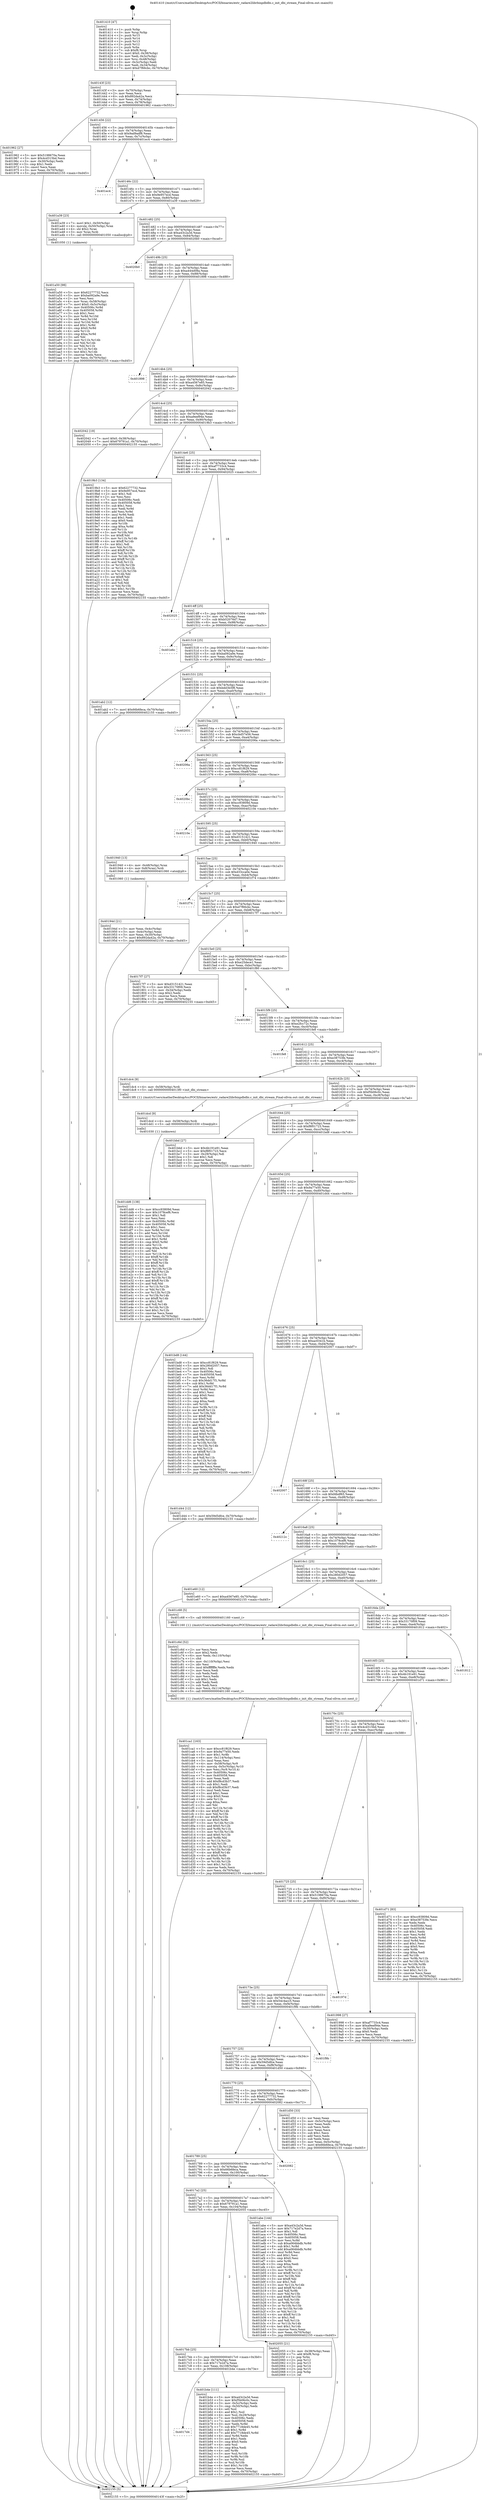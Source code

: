 digraph "0x401410" {
  label = "0x401410 (/mnt/c/Users/mathe/Desktop/tcc/POCII/binaries/extr_radare2librbinpdbdbi.c_init_dbi_stream_Final-ollvm.out::main(0))"
  labelloc = "t"
  node[shape=record]

  Entry [label="",width=0.3,height=0.3,shape=circle,fillcolor=black,style=filled]
  "0x40143f" [label="{
     0x40143f [23]\l
     | [instrs]\l
     &nbsp;&nbsp;0x40143f \<+3\>: mov -0x70(%rbp),%eax\l
     &nbsp;&nbsp;0x401442 \<+2\>: mov %eax,%ecx\l
     &nbsp;&nbsp;0x401444 \<+6\>: sub $0x892da42a,%ecx\l
     &nbsp;&nbsp;0x40144a \<+3\>: mov %eax,-0x74(%rbp)\l
     &nbsp;&nbsp;0x40144d \<+3\>: mov %ecx,-0x78(%rbp)\l
     &nbsp;&nbsp;0x401450 \<+6\>: je 0000000000401962 \<main+0x552\>\l
  }"]
  "0x401962" [label="{
     0x401962 [27]\l
     | [instrs]\l
     &nbsp;&nbsp;0x401962 \<+5\>: mov $0x5198670a,%eax\l
     &nbsp;&nbsp;0x401967 \<+5\>: mov $0x4cd315bd,%ecx\l
     &nbsp;&nbsp;0x40196c \<+3\>: mov -0x30(%rbp),%edx\l
     &nbsp;&nbsp;0x40196f \<+3\>: cmp $0x1,%edx\l
     &nbsp;&nbsp;0x401972 \<+3\>: cmovl %ecx,%eax\l
     &nbsp;&nbsp;0x401975 \<+3\>: mov %eax,-0x70(%rbp)\l
     &nbsp;&nbsp;0x401978 \<+5\>: jmp 0000000000402155 \<main+0xd45\>\l
  }"]
  "0x401456" [label="{
     0x401456 [22]\l
     | [instrs]\l
     &nbsp;&nbsp;0x401456 \<+5\>: jmp 000000000040145b \<main+0x4b\>\l
     &nbsp;&nbsp;0x40145b \<+3\>: mov -0x74(%rbp),%eax\l
     &nbsp;&nbsp;0x40145e \<+5\>: sub $0x9ad9adf8,%eax\l
     &nbsp;&nbsp;0x401463 \<+3\>: mov %eax,-0x7c(%rbp)\l
     &nbsp;&nbsp;0x401466 \<+6\>: je 0000000000401ec4 \<main+0xab4\>\l
  }"]
  Exit [label="",width=0.3,height=0.3,shape=circle,fillcolor=black,style=filled,peripheries=2]
  "0x401ec4" [label="{
     0x401ec4\l
  }", style=dashed]
  "0x40146c" [label="{
     0x40146c [22]\l
     | [instrs]\l
     &nbsp;&nbsp;0x40146c \<+5\>: jmp 0000000000401471 \<main+0x61\>\l
     &nbsp;&nbsp;0x401471 \<+3\>: mov -0x74(%rbp),%eax\l
     &nbsp;&nbsp;0x401474 \<+5\>: sub $0x9e957ecd,%eax\l
     &nbsp;&nbsp;0x401479 \<+3\>: mov %eax,-0x80(%rbp)\l
     &nbsp;&nbsp;0x40147c \<+6\>: je 0000000000401a39 \<main+0x629\>\l
  }"]
  "0x401dd6" [label="{
     0x401dd6 [138]\l
     | [instrs]\l
     &nbsp;&nbsp;0x401dd6 \<+5\>: mov $0xcc93809d,%eax\l
     &nbsp;&nbsp;0x401ddb \<+5\>: mov $0x1078cef6,%ecx\l
     &nbsp;&nbsp;0x401de0 \<+2\>: mov $0x1,%dl\l
     &nbsp;&nbsp;0x401de2 \<+2\>: xor %esi,%esi\l
     &nbsp;&nbsp;0x401de4 \<+8\>: mov 0x40506c,%r8d\l
     &nbsp;&nbsp;0x401dec \<+8\>: mov 0x405058,%r9d\l
     &nbsp;&nbsp;0x401df4 \<+3\>: sub $0x1,%esi\l
     &nbsp;&nbsp;0x401df7 \<+3\>: mov %r8d,%r10d\l
     &nbsp;&nbsp;0x401dfa \<+3\>: add %esi,%r10d\l
     &nbsp;&nbsp;0x401dfd \<+4\>: imul %r10d,%r8d\l
     &nbsp;&nbsp;0x401e01 \<+4\>: and $0x1,%r8d\l
     &nbsp;&nbsp;0x401e05 \<+4\>: cmp $0x0,%r8d\l
     &nbsp;&nbsp;0x401e09 \<+4\>: sete %r11b\l
     &nbsp;&nbsp;0x401e0d \<+4\>: cmp $0xa,%r9d\l
     &nbsp;&nbsp;0x401e11 \<+3\>: setl %bl\l
     &nbsp;&nbsp;0x401e14 \<+3\>: mov %r11b,%r14b\l
     &nbsp;&nbsp;0x401e17 \<+4\>: xor $0xff,%r14b\l
     &nbsp;&nbsp;0x401e1b \<+3\>: mov %bl,%r15b\l
     &nbsp;&nbsp;0x401e1e \<+4\>: xor $0xff,%r15b\l
     &nbsp;&nbsp;0x401e22 \<+3\>: xor $0x1,%dl\l
     &nbsp;&nbsp;0x401e25 \<+3\>: mov %r14b,%r12b\l
     &nbsp;&nbsp;0x401e28 \<+4\>: and $0xff,%r12b\l
     &nbsp;&nbsp;0x401e2c \<+3\>: and %dl,%r11b\l
     &nbsp;&nbsp;0x401e2f \<+3\>: mov %r15b,%r13b\l
     &nbsp;&nbsp;0x401e32 \<+4\>: and $0xff,%r13b\l
     &nbsp;&nbsp;0x401e36 \<+2\>: and %dl,%bl\l
     &nbsp;&nbsp;0x401e38 \<+3\>: or %r11b,%r12b\l
     &nbsp;&nbsp;0x401e3b \<+3\>: or %bl,%r13b\l
     &nbsp;&nbsp;0x401e3e \<+3\>: xor %r13b,%r12b\l
     &nbsp;&nbsp;0x401e41 \<+3\>: or %r15b,%r14b\l
     &nbsp;&nbsp;0x401e44 \<+4\>: xor $0xff,%r14b\l
     &nbsp;&nbsp;0x401e48 \<+3\>: or $0x1,%dl\l
     &nbsp;&nbsp;0x401e4b \<+3\>: and %dl,%r14b\l
     &nbsp;&nbsp;0x401e4e \<+3\>: or %r14b,%r12b\l
     &nbsp;&nbsp;0x401e51 \<+4\>: test $0x1,%r12b\l
     &nbsp;&nbsp;0x401e55 \<+3\>: cmovne %ecx,%eax\l
     &nbsp;&nbsp;0x401e58 \<+3\>: mov %eax,-0x70(%rbp)\l
     &nbsp;&nbsp;0x401e5b \<+5\>: jmp 0000000000402155 \<main+0xd45\>\l
  }"]
  "0x401a39" [label="{
     0x401a39 [23]\l
     | [instrs]\l
     &nbsp;&nbsp;0x401a39 \<+7\>: movl $0x1,-0x50(%rbp)\l
     &nbsp;&nbsp;0x401a40 \<+4\>: movslq -0x50(%rbp),%rax\l
     &nbsp;&nbsp;0x401a44 \<+4\>: shl $0x2,%rax\l
     &nbsp;&nbsp;0x401a48 \<+3\>: mov %rax,%rdi\l
     &nbsp;&nbsp;0x401a4b \<+5\>: call 0000000000401050 \<malloc@plt\>\l
     | [calls]\l
     &nbsp;&nbsp;0x401050 \{1\} (unknown)\l
  }"]
  "0x401482" [label="{
     0x401482 [25]\l
     | [instrs]\l
     &nbsp;&nbsp;0x401482 \<+5\>: jmp 0000000000401487 \<main+0x77\>\l
     &nbsp;&nbsp;0x401487 \<+3\>: mov -0x74(%rbp),%eax\l
     &nbsp;&nbsp;0x40148a \<+5\>: sub $0xa43c2a3d,%eax\l
     &nbsp;&nbsp;0x40148f \<+6\>: mov %eax,-0x84(%rbp)\l
     &nbsp;&nbsp;0x401495 \<+6\>: je 00000000004020b0 \<main+0xca0\>\l
  }"]
  "0x401dcd" [label="{
     0x401dcd [9]\l
     | [instrs]\l
     &nbsp;&nbsp;0x401dcd \<+4\>: mov -0x58(%rbp),%rdi\l
     &nbsp;&nbsp;0x401dd1 \<+5\>: call 0000000000401030 \<free@plt\>\l
     | [calls]\l
     &nbsp;&nbsp;0x401030 \{1\} (unknown)\l
  }"]
  "0x4020b0" [label="{
     0x4020b0\l
  }", style=dashed]
  "0x40149b" [label="{
     0x40149b [25]\l
     | [instrs]\l
     &nbsp;&nbsp;0x40149b \<+5\>: jmp 00000000004014a0 \<main+0x90\>\l
     &nbsp;&nbsp;0x4014a0 \<+3\>: mov -0x74(%rbp),%eax\l
     &nbsp;&nbsp;0x4014a3 \<+5\>: sub $0xa444d08a,%eax\l
     &nbsp;&nbsp;0x4014a8 \<+6\>: mov %eax,-0x88(%rbp)\l
     &nbsp;&nbsp;0x4014ae \<+6\>: je 0000000000401898 \<main+0x488\>\l
  }"]
  "0x401ca1" [label="{
     0x401ca1 [163]\l
     | [instrs]\l
     &nbsp;&nbsp;0x401ca1 \<+5\>: mov $0xcc81f629,%ecx\l
     &nbsp;&nbsp;0x401ca6 \<+5\>: mov $0x9a77e50,%edx\l
     &nbsp;&nbsp;0x401cab \<+3\>: mov $0x1,%r8b\l
     &nbsp;&nbsp;0x401cae \<+6\>: mov -0x114(%rbp),%esi\l
     &nbsp;&nbsp;0x401cb4 \<+3\>: imul %eax,%esi\l
     &nbsp;&nbsp;0x401cb7 \<+4\>: mov -0x58(%rbp),%r9\l
     &nbsp;&nbsp;0x401cbb \<+4\>: movslq -0x5c(%rbp),%r10\l
     &nbsp;&nbsp;0x401cbf \<+4\>: mov %esi,(%r9,%r10,4)\l
     &nbsp;&nbsp;0x401cc3 \<+7\>: mov 0x40506c,%eax\l
     &nbsp;&nbsp;0x401cca \<+7\>: mov 0x405058,%esi\l
     &nbsp;&nbsp;0x401cd1 \<+2\>: mov %eax,%edi\l
     &nbsp;&nbsp;0x401cd3 \<+6\>: add $0xf8cd3b37,%edi\l
     &nbsp;&nbsp;0x401cd9 \<+3\>: sub $0x1,%edi\l
     &nbsp;&nbsp;0x401cdc \<+6\>: sub $0xf8cd3b37,%edi\l
     &nbsp;&nbsp;0x401ce2 \<+3\>: imul %edi,%eax\l
     &nbsp;&nbsp;0x401ce5 \<+3\>: and $0x1,%eax\l
     &nbsp;&nbsp;0x401ce8 \<+3\>: cmp $0x0,%eax\l
     &nbsp;&nbsp;0x401ceb \<+4\>: sete %r11b\l
     &nbsp;&nbsp;0x401cef \<+3\>: cmp $0xa,%esi\l
     &nbsp;&nbsp;0x401cf2 \<+3\>: setl %bl\l
     &nbsp;&nbsp;0x401cf5 \<+3\>: mov %r11b,%r14b\l
     &nbsp;&nbsp;0x401cf8 \<+4\>: xor $0xff,%r14b\l
     &nbsp;&nbsp;0x401cfc \<+3\>: mov %bl,%r15b\l
     &nbsp;&nbsp;0x401cff \<+4\>: xor $0xff,%r15b\l
     &nbsp;&nbsp;0x401d03 \<+4\>: xor $0x0,%r8b\l
     &nbsp;&nbsp;0x401d07 \<+3\>: mov %r14b,%r12b\l
     &nbsp;&nbsp;0x401d0a \<+4\>: and $0x0,%r12b\l
     &nbsp;&nbsp;0x401d0e \<+3\>: and %r8b,%r11b\l
     &nbsp;&nbsp;0x401d11 \<+3\>: mov %r15b,%r13b\l
     &nbsp;&nbsp;0x401d14 \<+4\>: and $0x0,%r13b\l
     &nbsp;&nbsp;0x401d18 \<+3\>: and %r8b,%bl\l
     &nbsp;&nbsp;0x401d1b \<+3\>: or %r11b,%r12b\l
     &nbsp;&nbsp;0x401d1e \<+3\>: or %bl,%r13b\l
     &nbsp;&nbsp;0x401d21 \<+3\>: xor %r13b,%r12b\l
     &nbsp;&nbsp;0x401d24 \<+3\>: or %r15b,%r14b\l
     &nbsp;&nbsp;0x401d27 \<+4\>: xor $0xff,%r14b\l
     &nbsp;&nbsp;0x401d2b \<+4\>: or $0x0,%r8b\l
     &nbsp;&nbsp;0x401d2f \<+3\>: and %r8b,%r14b\l
     &nbsp;&nbsp;0x401d32 \<+3\>: or %r14b,%r12b\l
     &nbsp;&nbsp;0x401d35 \<+4\>: test $0x1,%r12b\l
     &nbsp;&nbsp;0x401d39 \<+3\>: cmovne %edx,%ecx\l
     &nbsp;&nbsp;0x401d3c \<+3\>: mov %ecx,-0x70(%rbp)\l
     &nbsp;&nbsp;0x401d3f \<+5\>: jmp 0000000000402155 \<main+0xd45\>\l
  }"]
  "0x401898" [label="{
     0x401898\l
  }", style=dashed]
  "0x4014b4" [label="{
     0x4014b4 [25]\l
     | [instrs]\l
     &nbsp;&nbsp;0x4014b4 \<+5\>: jmp 00000000004014b9 \<main+0xa9\>\l
     &nbsp;&nbsp;0x4014b9 \<+3\>: mov -0x74(%rbp),%eax\l
     &nbsp;&nbsp;0x4014bc \<+5\>: sub $0xa4567e85,%eax\l
     &nbsp;&nbsp;0x4014c1 \<+6\>: mov %eax,-0x8c(%rbp)\l
     &nbsp;&nbsp;0x4014c7 \<+6\>: je 0000000000402042 \<main+0xc32\>\l
  }"]
  "0x401c6d" [label="{
     0x401c6d [52]\l
     | [instrs]\l
     &nbsp;&nbsp;0x401c6d \<+2\>: xor %ecx,%ecx\l
     &nbsp;&nbsp;0x401c6f \<+5\>: mov $0x2,%edx\l
     &nbsp;&nbsp;0x401c74 \<+6\>: mov %edx,-0x110(%rbp)\l
     &nbsp;&nbsp;0x401c7a \<+1\>: cltd\l
     &nbsp;&nbsp;0x401c7b \<+6\>: mov -0x110(%rbp),%esi\l
     &nbsp;&nbsp;0x401c81 \<+2\>: idiv %esi\l
     &nbsp;&nbsp;0x401c83 \<+6\>: imul $0xfffffffe,%edx,%edx\l
     &nbsp;&nbsp;0x401c89 \<+2\>: mov %ecx,%edi\l
     &nbsp;&nbsp;0x401c8b \<+2\>: sub %edx,%edi\l
     &nbsp;&nbsp;0x401c8d \<+2\>: mov %ecx,%edx\l
     &nbsp;&nbsp;0x401c8f \<+3\>: sub $0x1,%edx\l
     &nbsp;&nbsp;0x401c92 \<+2\>: add %edx,%edi\l
     &nbsp;&nbsp;0x401c94 \<+2\>: sub %edi,%ecx\l
     &nbsp;&nbsp;0x401c96 \<+6\>: mov %ecx,-0x114(%rbp)\l
     &nbsp;&nbsp;0x401c9c \<+5\>: call 0000000000401160 \<next_i\>\l
     | [calls]\l
     &nbsp;&nbsp;0x401160 \{1\} (/mnt/c/Users/mathe/Desktop/tcc/POCII/binaries/extr_radare2librbinpdbdbi.c_init_dbi_stream_Final-ollvm.out::next_i)\l
  }"]
  "0x402042" [label="{
     0x402042 [19]\l
     | [instrs]\l
     &nbsp;&nbsp;0x402042 \<+7\>: movl $0x0,-0x38(%rbp)\l
     &nbsp;&nbsp;0x402049 \<+7\>: movl $0x679791a1,-0x70(%rbp)\l
     &nbsp;&nbsp;0x402050 \<+5\>: jmp 0000000000402155 \<main+0xd45\>\l
  }"]
  "0x4014cd" [label="{
     0x4014cd [25]\l
     | [instrs]\l
     &nbsp;&nbsp;0x4014cd \<+5\>: jmp 00000000004014d2 \<main+0xc2\>\l
     &nbsp;&nbsp;0x4014d2 \<+3\>: mov -0x74(%rbp),%eax\l
     &nbsp;&nbsp;0x4014d5 \<+5\>: sub $0xa9eef94e,%eax\l
     &nbsp;&nbsp;0x4014da \<+6\>: mov %eax,-0x90(%rbp)\l
     &nbsp;&nbsp;0x4014e0 \<+6\>: je 00000000004019b3 \<main+0x5a3\>\l
  }"]
  "0x4017d4" [label="{
     0x4017d4\l
  }", style=dashed]
  "0x4019b3" [label="{
     0x4019b3 [134]\l
     | [instrs]\l
     &nbsp;&nbsp;0x4019b3 \<+5\>: mov $0x62277732,%eax\l
     &nbsp;&nbsp;0x4019b8 \<+5\>: mov $0x9e957ecd,%ecx\l
     &nbsp;&nbsp;0x4019bd \<+2\>: mov $0x1,%dl\l
     &nbsp;&nbsp;0x4019bf \<+2\>: xor %esi,%esi\l
     &nbsp;&nbsp;0x4019c1 \<+7\>: mov 0x40506c,%edi\l
     &nbsp;&nbsp;0x4019c8 \<+8\>: mov 0x405058,%r8d\l
     &nbsp;&nbsp;0x4019d0 \<+3\>: sub $0x1,%esi\l
     &nbsp;&nbsp;0x4019d3 \<+3\>: mov %edi,%r9d\l
     &nbsp;&nbsp;0x4019d6 \<+3\>: add %esi,%r9d\l
     &nbsp;&nbsp;0x4019d9 \<+4\>: imul %r9d,%edi\l
     &nbsp;&nbsp;0x4019dd \<+3\>: and $0x1,%edi\l
     &nbsp;&nbsp;0x4019e0 \<+3\>: cmp $0x0,%edi\l
     &nbsp;&nbsp;0x4019e3 \<+4\>: sete %r10b\l
     &nbsp;&nbsp;0x4019e7 \<+4\>: cmp $0xa,%r8d\l
     &nbsp;&nbsp;0x4019eb \<+4\>: setl %r11b\l
     &nbsp;&nbsp;0x4019ef \<+3\>: mov %r10b,%bl\l
     &nbsp;&nbsp;0x4019f2 \<+3\>: xor $0xff,%bl\l
     &nbsp;&nbsp;0x4019f5 \<+3\>: mov %r11b,%r14b\l
     &nbsp;&nbsp;0x4019f8 \<+4\>: xor $0xff,%r14b\l
     &nbsp;&nbsp;0x4019fc \<+3\>: xor $0x1,%dl\l
     &nbsp;&nbsp;0x4019ff \<+3\>: mov %bl,%r15b\l
     &nbsp;&nbsp;0x401a02 \<+4\>: and $0xff,%r15b\l
     &nbsp;&nbsp;0x401a06 \<+3\>: and %dl,%r10b\l
     &nbsp;&nbsp;0x401a09 \<+3\>: mov %r14b,%r12b\l
     &nbsp;&nbsp;0x401a0c \<+4\>: and $0xff,%r12b\l
     &nbsp;&nbsp;0x401a10 \<+3\>: and %dl,%r11b\l
     &nbsp;&nbsp;0x401a13 \<+3\>: or %r10b,%r15b\l
     &nbsp;&nbsp;0x401a16 \<+3\>: or %r11b,%r12b\l
     &nbsp;&nbsp;0x401a19 \<+3\>: xor %r12b,%r15b\l
     &nbsp;&nbsp;0x401a1c \<+3\>: or %r14b,%bl\l
     &nbsp;&nbsp;0x401a1f \<+3\>: xor $0xff,%bl\l
     &nbsp;&nbsp;0x401a22 \<+3\>: or $0x1,%dl\l
     &nbsp;&nbsp;0x401a25 \<+2\>: and %dl,%bl\l
     &nbsp;&nbsp;0x401a27 \<+3\>: or %bl,%r15b\l
     &nbsp;&nbsp;0x401a2a \<+4\>: test $0x1,%r15b\l
     &nbsp;&nbsp;0x401a2e \<+3\>: cmovne %ecx,%eax\l
     &nbsp;&nbsp;0x401a31 \<+3\>: mov %eax,-0x70(%rbp)\l
     &nbsp;&nbsp;0x401a34 \<+5\>: jmp 0000000000402155 \<main+0xd45\>\l
  }"]
  "0x4014e6" [label="{
     0x4014e6 [25]\l
     | [instrs]\l
     &nbsp;&nbsp;0x4014e6 \<+5\>: jmp 00000000004014eb \<main+0xdb\>\l
     &nbsp;&nbsp;0x4014eb \<+3\>: mov -0x74(%rbp),%eax\l
     &nbsp;&nbsp;0x4014ee \<+5\>: sub $0xaf7733c4,%eax\l
     &nbsp;&nbsp;0x4014f3 \<+6\>: mov %eax,-0x94(%rbp)\l
     &nbsp;&nbsp;0x4014f9 \<+6\>: je 0000000000402025 \<main+0xc15\>\l
  }"]
  "0x401b4e" [label="{
     0x401b4e [111]\l
     | [instrs]\l
     &nbsp;&nbsp;0x401b4e \<+5\>: mov $0xa43c2a3d,%eax\l
     &nbsp;&nbsp;0x401b53 \<+5\>: mov $0xf5b06c0c,%ecx\l
     &nbsp;&nbsp;0x401b58 \<+3\>: mov -0x5c(%rbp),%edx\l
     &nbsp;&nbsp;0x401b5b \<+3\>: cmp -0x50(%rbp),%edx\l
     &nbsp;&nbsp;0x401b5e \<+4\>: setl %sil\l
     &nbsp;&nbsp;0x401b62 \<+4\>: and $0x1,%sil\l
     &nbsp;&nbsp;0x401b66 \<+4\>: mov %sil,-0x29(%rbp)\l
     &nbsp;&nbsp;0x401b6a \<+7\>: mov 0x40506c,%edx\l
     &nbsp;&nbsp;0x401b71 \<+7\>: mov 0x405058,%edi\l
     &nbsp;&nbsp;0x401b78 \<+3\>: mov %edx,%r8d\l
     &nbsp;&nbsp;0x401b7b \<+7\>: sub $0x7718de45,%r8d\l
     &nbsp;&nbsp;0x401b82 \<+4\>: sub $0x1,%r8d\l
     &nbsp;&nbsp;0x401b86 \<+7\>: add $0x7718de45,%r8d\l
     &nbsp;&nbsp;0x401b8d \<+4\>: imul %r8d,%edx\l
     &nbsp;&nbsp;0x401b91 \<+3\>: and $0x1,%edx\l
     &nbsp;&nbsp;0x401b94 \<+3\>: cmp $0x0,%edx\l
     &nbsp;&nbsp;0x401b97 \<+4\>: sete %sil\l
     &nbsp;&nbsp;0x401b9b \<+3\>: cmp $0xa,%edi\l
     &nbsp;&nbsp;0x401b9e \<+4\>: setl %r9b\l
     &nbsp;&nbsp;0x401ba2 \<+3\>: mov %sil,%r10b\l
     &nbsp;&nbsp;0x401ba5 \<+3\>: and %r9b,%r10b\l
     &nbsp;&nbsp;0x401ba8 \<+3\>: xor %r9b,%sil\l
     &nbsp;&nbsp;0x401bab \<+3\>: or %sil,%r10b\l
     &nbsp;&nbsp;0x401bae \<+4\>: test $0x1,%r10b\l
     &nbsp;&nbsp;0x401bb2 \<+3\>: cmovne %ecx,%eax\l
     &nbsp;&nbsp;0x401bb5 \<+3\>: mov %eax,-0x70(%rbp)\l
     &nbsp;&nbsp;0x401bb8 \<+5\>: jmp 0000000000402155 \<main+0xd45\>\l
  }"]
  "0x402025" [label="{
     0x402025\l
  }", style=dashed]
  "0x4014ff" [label="{
     0x4014ff [25]\l
     | [instrs]\l
     &nbsp;&nbsp;0x4014ff \<+5\>: jmp 0000000000401504 \<main+0xf4\>\l
     &nbsp;&nbsp;0x401504 \<+3\>: mov -0x74(%rbp),%eax\l
     &nbsp;&nbsp;0x401507 \<+5\>: sub $0xb52076d7,%eax\l
     &nbsp;&nbsp;0x40150c \<+6\>: mov %eax,-0x98(%rbp)\l
     &nbsp;&nbsp;0x401512 \<+6\>: je 0000000000401e6c \<main+0xa5c\>\l
  }"]
  "0x4017bb" [label="{
     0x4017bb [25]\l
     | [instrs]\l
     &nbsp;&nbsp;0x4017bb \<+5\>: jmp 00000000004017c0 \<main+0x3b0\>\l
     &nbsp;&nbsp;0x4017c0 \<+3\>: mov -0x74(%rbp),%eax\l
     &nbsp;&nbsp;0x4017c3 \<+5\>: sub $0x717e2d7a,%eax\l
     &nbsp;&nbsp;0x4017c8 \<+6\>: mov %eax,-0x108(%rbp)\l
     &nbsp;&nbsp;0x4017ce \<+6\>: je 0000000000401b4e \<main+0x73e\>\l
  }"]
  "0x401e6c" [label="{
     0x401e6c\l
  }", style=dashed]
  "0x401518" [label="{
     0x401518 [25]\l
     | [instrs]\l
     &nbsp;&nbsp;0x401518 \<+5\>: jmp 000000000040151d \<main+0x10d\>\l
     &nbsp;&nbsp;0x40151d \<+3\>: mov -0x74(%rbp),%eax\l
     &nbsp;&nbsp;0x401520 \<+5\>: sub $0xba092a9e,%eax\l
     &nbsp;&nbsp;0x401525 \<+6\>: mov %eax,-0x9c(%rbp)\l
     &nbsp;&nbsp;0x40152b \<+6\>: je 0000000000401ab2 \<main+0x6a2\>\l
  }"]
  "0x402055" [label="{
     0x402055 [21]\l
     | [instrs]\l
     &nbsp;&nbsp;0x402055 \<+3\>: mov -0x38(%rbp),%eax\l
     &nbsp;&nbsp;0x402058 \<+7\>: add $0xf8,%rsp\l
     &nbsp;&nbsp;0x40205f \<+1\>: pop %rbx\l
     &nbsp;&nbsp;0x402060 \<+2\>: pop %r12\l
     &nbsp;&nbsp;0x402062 \<+2\>: pop %r13\l
     &nbsp;&nbsp;0x402064 \<+2\>: pop %r14\l
     &nbsp;&nbsp;0x402066 \<+2\>: pop %r15\l
     &nbsp;&nbsp;0x402068 \<+1\>: pop %rbp\l
     &nbsp;&nbsp;0x402069 \<+1\>: ret\l
  }"]
  "0x401ab2" [label="{
     0x401ab2 [12]\l
     | [instrs]\l
     &nbsp;&nbsp;0x401ab2 \<+7\>: movl $0x66b6feca,-0x70(%rbp)\l
     &nbsp;&nbsp;0x401ab9 \<+5\>: jmp 0000000000402155 \<main+0xd45\>\l
  }"]
  "0x401531" [label="{
     0x401531 [25]\l
     | [instrs]\l
     &nbsp;&nbsp;0x401531 \<+5\>: jmp 0000000000401536 \<main+0x126\>\l
     &nbsp;&nbsp;0x401536 \<+3\>: mov -0x74(%rbp),%eax\l
     &nbsp;&nbsp;0x401539 \<+5\>: sub $0xbdd3b5f8,%eax\l
     &nbsp;&nbsp;0x40153e \<+6\>: mov %eax,-0xa0(%rbp)\l
     &nbsp;&nbsp;0x401544 \<+6\>: je 0000000000402031 \<main+0xc21\>\l
  }"]
  "0x4017a2" [label="{
     0x4017a2 [25]\l
     | [instrs]\l
     &nbsp;&nbsp;0x4017a2 \<+5\>: jmp 00000000004017a7 \<main+0x397\>\l
     &nbsp;&nbsp;0x4017a7 \<+3\>: mov -0x74(%rbp),%eax\l
     &nbsp;&nbsp;0x4017aa \<+5\>: sub $0x679791a1,%eax\l
     &nbsp;&nbsp;0x4017af \<+6\>: mov %eax,-0x104(%rbp)\l
     &nbsp;&nbsp;0x4017b5 \<+6\>: je 0000000000402055 \<main+0xc45\>\l
  }"]
  "0x402031" [label="{
     0x402031\l
  }", style=dashed]
  "0x40154a" [label="{
     0x40154a [25]\l
     | [instrs]\l
     &nbsp;&nbsp;0x40154a \<+5\>: jmp 000000000040154f \<main+0x13f\>\l
     &nbsp;&nbsp;0x40154f \<+3\>: mov -0x74(%rbp),%eax\l
     &nbsp;&nbsp;0x401552 \<+5\>: sub $0xcbd57e56,%eax\l
     &nbsp;&nbsp;0x401557 \<+6\>: mov %eax,-0xa4(%rbp)\l
     &nbsp;&nbsp;0x40155d \<+6\>: je 000000000040206a \<main+0xc5a\>\l
  }"]
  "0x401abe" [label="{
     0x401abe [144]\l
     | [instrs]\l
     &nbsp;&nbsp;0x401abe \<+5\>: mov $0xa43c2a3d,%eax\l
     &nbsp;&nbsp;0x401ac3 \<+5\>: mov $0x717e2d7a,%ecx\l
     &nbsp;&nbsp;0x401ac8 \<+2\>: mov $0x1,%dl\l
     &nbsp;&nbsp;0x401aca \<+7\>: mov 0x40506c,%esi\l
     &nbsp;&nbsp;0x401ad1 \<+7\>: mov 0x405058,%edi\l
     &nbsp;&nbsp;0x401ad8 \<+3\>: mov %esi,%r8d\l
     &nbsp;&nbsp;0x401adb \<+7\>: sub $0xa064bbdb,%r8d\l
     &nbsp;&nbsp;0x401ae2 \<+4\>: sub $0x1,%r8d\l
     &nbsp;&nbsp;0x401ae6 \<+7\>: add $0xa064bbdb,%r8d\l
     &nbsp;&nbsp;0x401aed \<+4\>: imul %r8d,%esi\l
     &nbsp;&nbsp;0x401af1 \<+3\>: and $0x1,%esi\l
     &nbsp;&nbsp;0x401af4 \<+3\>: cmp $0x0,%esi\l
     &nbsp;&nbsp;0x401af7 \<+4\>: sete %r9b\l
     &nbsp;&nbsp;0x401afb \<+3\>: cmp $0xa,%edi\l
     &nbsp;&nbsp;0x401afe \<+4\>: setl %r10b\l
     &nbsp;&nbsp;0x401b02 \<+3\>: mov %r9b,%r11b\l
     &nbsp;&nbsp;0x401b05 \<+4\>: xor $0xff,%r11b\l
     &nbsp;&nbsp;0x401b09 \<+3\>: mov %r10b,%bl\l
     &nbsp;&nbsp;0x401b0c \<+3\>: xor $0xff,%bl\l
     &nbsp;&nbsp;0x401b0f \<+3\>: xor $0x1,%dl\l
     &nbsp;&nbsp;0x401b12 \<+3\>: mov %r11b,%r14b\l
     &nbsp;&nbsp;0x401b15 \<+4\>: and $0xff,%r14b\l
     &nbsp;&nbsp;0x401b19 \<+3\>: and %dl,%r9b\l
     &nbsp;&nbsp;0x401b1c \<+3\>: mov %bl,%r15b\l
     &nbsp;&nbsp;0x401b1f \<+4\>: and $0xff,%r15b\l
     &nbsp;&nbsp;0x401b23 \<+3\>: and %dl,%r10b\l
     &nbsp;&nbsp;0x401b26 \<+3\>: or %r9b,%r14b\l
     &nbsp;&nbsp;0x401b29 \<+3\>: or %r10b,%r15b\l
     &nbsp;&nbsp;0x401b2c \<+3\>: xor %r15b,%r14b\l
     &nbsp;&nbsp;0x401b2f \<+3\>: or %bl,%r11b\l
     &nbsp;&nbsp;0x401b32 \<+4\>: xor $0xff,%r11b\l
     &nbsp;&nbsp;0x401b36 \<+3\>: or $0x1,%dl\l
     &nbsp;&nbsp;0x401b39 \<+3\>: and %dl,%r11b\l
     &nbsp;&nbsp;0x401b3c \<+3\>: or %r11b,%r14b\l
     &nbsp;&nbsp;0x401b3f \<+4\>: test $0x1,%r14b\l
     &nbsp;&nbsp;0x401b43 \<+3\>: cmovne %ecx,%eax\l
     &nbsp;&nbsp;0x401b46 \<+3\>: mov %eax,-0x70(%rbp)\l
     &nbsp;&nbsp;0x401b49 \<+5\>: jmp 0000000000402155 \<main+0xd45\>\l
  }"]
  "0x40206a" [label="{
     0x40206a\l
  }", style=dashed]
  "0x401563" [label="{
     0x401563 [25]\l
     | [instrs]\l
     &nbsp;&nbsp;0x401563 \<+5\>: jmp 0000000000401568 \<main+0x158\>\l
     &nbsp;&nbsp;0x401568 \<+3\>: mov -0x74(%rbp),%eax\l
     &nbsp;&nbsp;0x40156b \<+5\>: sub $0xcc81f629,%eax\l
     &nbsp;&nbsp;0x401570 \<+6\>: mov %eax,-0xa8(%rbp)\l
     &nbsp;&nbsp;0x401576 \<+6\>: je 00000000004020bc \<main+0xcac\>\l
  }"]
  "0x401789" [label="{
     0x401789 [25]\l
     | [instrs]\l
     &nbsp;&nbsp;0x401789 \<+5\>: jmp 000000000040178e \<main+0x37e\>\l
     &nbsp;&nbsp;0x40178e \<+3\>: mov -0x74(%rbp),%eax\l
     &nbsp;&nbsp;0x401791 \<+5\>: sub $0x66b6feca,%eax\l
     &nbsp;&nbsp;0x401796 \<+6\>: mov %eax,-0x100(%rbp)\l
     &nbsp;&nbsp;0x40179c \<+6\>: je 0000000000401abe \<main+0x6ae\>\l
  }"]
  "0x4020bc" [label="{
     0x4020bc\l
  }", style=dashed]
  "0x40157c" [label="{
     0x40157c [25]\l
     | [instrs]\l
     &nbsp;&nbsp;0x40157c \<+5\>: jmp 0000000000401581 \<main+0x171\>\l
     &nbsp;&nbsp;0x401581 \<+3\>: mov -0x74(%rbp),%eax\l
     &nbsp;&nbsp;0x401584 \<+5\>: sub $0xcc93809d,%eax\l
     &nbsp;&nbsp;0x401589 \<+6\>: mov %eax,-0xac(%rbp)\l
     &nbsp;&nbsp;0x40158f \<+6\>: je 000000000040210e \<main+0xcfe\>\l
  }"]
  "0x402082" [label="{
     0x402082\l
  }", style=dashed]
  "0x40210e" [label="{
     0x40210e\l
  }", style=dashed]
  "0x401595" [label="{
     0x401595 [25]\l
     | [instrs]\l
     &nbsp;&nbsp;0x401595 \<+5\>: jmp 000000000040159a \<main+0x18a\>\l
     &nbsp;&nbsp;0x40159a \<+3\>: mov -0x74(%rbp),%eax\l
     &nbsp;&nbsp;0x40159d \<+5\>: sub $0xd3151421,%eax\l
     &nbsp;&nbsp;0x4015a2 \<+6\>: mov %eax,-0xb0(%rbp)\l
     &nbsp;&nbsp;0x4015a8 \<+6\>: je 0000000000401940 \<main+0x530\>\l
  }"]
  "0x401770" [label="{
     0x401770 [25]\l
     | [instrs]\l
     &nbsp;&nbsp;0x401770 \<+5\>: jmp 0000000000401775 \<main+0x365\>\l
     &nbsp;&nbsp;0x401775 \<+3\>: mov -0x74(%rbp),%eax\l
     &nbsp;&nbsp;0x401778 \<+5\>: sub $0x62277732,%eax\l
     &nbsp;&nbsp;0x40177d \<+6\>: mov %eax,-0xfc(%rbp)\l
     &nbsp;&nbsp;0x401783 \<+6\>: je 0000000000402082 \<main+0xc72\>\l
  }"]
  "0x401940" [label="{
     0x401940 [13]\l
     | [instrs]\l
     &nbsp;&nbsp;0x401940 \<+4\>: mov -0x48(%rbp),%rax\l
     &nbsp;&nbsp;0x401944 \<+4\>: mov 0x8(%rax),%rdi\l
     &nbsp;&nbsp;0x401948 \<+5\>: call 0000000000401060 \<atoi@plt\>\l
     | [calls]\l
     &nbsp;&nbsp;0x401060 \{1\} (unknown)\l
  }"]
  "0x4015ae" [label="{
     0x4015ae [25]\l
     | [instrs]\l
     &nbsp;&nbsp;0x4015ae \<+5\>: jmp 00000000004015b3 \<main+0x1a3\>\l
     &nbsp;&nbsp;0x4015b3 \<+3\>: mov -0x74(%rbp),%eax\l
     &nbsp;&nbsp;0x4015b6 \<+5\>: sub $0xd33cca0e,%eax\l
     &nbsp;&nbsp;0x4015bb \<+6\>: mov %eax,-0xb4(%rbp)\l
     &nbsp;&nbsp;0x4015c1 \<+6\>: je 0000000000401f74 \<main+0xb64\>\l
  }"]
  "0x401d50" [label="{
     0x401d50 [33]\l
     | [instrs]\l
     &nbsp;&nbsp;0x401d50 \<+2\>: xor %eax,%eax\l
     &nbsp;&nbsp;0x401d52 \<+3\>: mov -0x5c(%rbp),%ecx\l
     &nbsp;&nbsp;0x401d55 \<+2\>: mov %eax,%edx\l
     &nbsp;&nbsp;0x401d57 \<+2\>: sub %ecx,%edx\l
     &nbsp;&nbsp;0x401d59 \<+2\>: mov %eax,%ecx\l
     &nbsp;&nbsp;0x401d5b \<+3\>: sub $0x1,%ecx\l
     &nbsp;&nbsp;0x401d5e \<+2\>: add %ecx,%edx\l
     &nbsp;&nbsp;0x401d60 \<+2\>: sub %edx,%eax\l
     &nbsp;&nbsp;0x401d62 \<+3\>: mov %eax,-0x5c(%rbp)\l
     &nbsp;&nbsp;0x401d65 \<+7\>: movl $0x66b6feca,-0x70(%rbp)\l
     &nbsp;&nbsp;0x401d6c \<+5\>: jmp 0000000000402155 \<main+0xd45\>\l
  }"]
  "0x401f74" [label="{
     0x401f74\l
  }", style=dashed]
  "0x4015c7" [label="{
     0x4015c7 [25]\l
     | [instrs]\l
     &nbsp;&nbsp;0x4015c7 \<+5\>: jmp 00000000004015cc \<main+0x1bc\>\l
     &nbsp;&nbsp;0x4015cc \<+3\>: mov -0x74(%rbp),%eax\l
     &nbsp;&nbsp;0x4015cf \<+5\>: sub $0xd7f66cbc,%eax\l
     &nbsp;&nbsp;0x4015d4 \<+6\>: mov %eax,-0xb8(%rbp)\l
     &nbsp;&nbsp;0x4015da \<+6\>: je 00000000004017f7 \<main+0x3e7\>\l
  }"]
  "0x401757" [label="{
     0x401757 [25]\l
     | [instrs]\l
     &nbsp;&nbsp;0x401757 \<+5\>: jmp 000000000040175c \<main+0x34c\>\l
     &nbsp;&nbsp;0x40175c \<+3\>: mov -0x74(%rbp),%eax\l
     &nbsp;&nbsp;0x40175f \<+5\>: sub $0x59d5dfce,%eax\l
     &nbsp;&nbsp;0x401764 \<+6\>: mov %eax,-0xf8(%rbp)\l
     &nbsp;&nbsp;0x40176a \<+6\>: je 0000000000401d50 \<main+0x940\>\l
  }"]
  "0x4017f7" [label="{
     0x4017f7 [27]\l
     | [instrs]\l
     &nbsp;&nbsp;0x4017f7 \<+5\>: mov $0xd3151421,%eax\l
     &nbsp;&nbsp;0x4017fc \<+5\>: mov $0x33170f09,%ecx\l
     &nbsp;&nbsp;0x401801 \<+3\>: mov -0x34(%rbp),%edx\l
     &nbsp;&nbsp;0x401804 \<+3\>: cmp $0x2,%edx\l
     &nbsp;&nbsp;0x401807 \<+3\>: cmovne %ecx,%eax\l
     &nbsp;&nbsp;0x40180a \<+3\>: mov %eax,-0x70(%rbp)\l
     &nbsp;&nbsp;0x40180d \<+5\>: jmp 0000000000402155 \<main+0xd45\>\l
  }"]
  "0x4015e0" [label="{
     0x4015e0 [25]\l
     | [instrs]\l
     &nbsp;&nbsp;0x4015e0 \<+5\>: jmp 00000000004015e5 \<main+0x1d5\>\l
     &nbsp;&nbsp;0x4015e5 \<+3\>: mov -0x74(%rbp),%eax\l
     &nbsp;&nbsp;0x4015e8 \<+5\>: sub $0xe25dece1,%eax\l
     &nbsp;&nbsp;0x4015ed \<+6\>: mov %eax,-0xbc(%rbp)\l
     &nbsp;&nbsp;0x4015f3 \<+6\>: je 0000000000401f80 \<main+0xb70\>\l
  }"]
  "0x402155" [label="{
     0x402155 [5]\l
     | [instrs]\l
     &nbsp;&nbsp;0x402155 \<+5\>: jmp 000000000040143f \<main+0x2f\>\l
  }"]
  "0x401410" [label="{
     0x401410 [47]\l
     | [instrs]\l
     &nbsp;&nbsp;0x401410 \<+1\>: push %rbp\l
     &nbsp;&nbsp;0x401411 \<+3\>: mov %rsp,%rbp\l
     &nbsp;&nbsp;0x401414 \<+2\>: push %r15\l
     &nbsp;&nbsp;0x401416 \<+2\>: push %r14\l
     &nbsp;&nbsp;0x401418 \<+2\>: push %r13\l
     &nbsp;&nbsp;0x40141a \<+2\>: push %r12\l
     &nbsp;&nbsp;0x40141c \<+1\>: push %rbx\l
     &nbsp;&nbsp;0x40141d \<+7\>: sub $0xf8,%rsp\l
     &nbsp;&nbsp;0x401424 \<+7\>: movl $0x0,-0x38(%rbp)\l
     &nbsp;&nbsp;0x40142b \<+3\>: mov %edi,-0x3c(%rbp)\l
     &nbsp;&nbsp;0x40142e \<+4\>: mov %rsi,-0x48(%rbp)\l
     &nbsp;&nbsp;0x401432 \<+3\>: mov -0x3c(%rbp),%edi\l
     &nbsp;&nbsp;0x401435 \<+3\>: mov %edi,-0x34(%rbp)\l
     &nbsp;&nbsp;0x401438 \<+7\>: movl $0xd7f66cbc,-0x70(%rbp)\l
  }"]
  "0x40194d" [label="{
     0x40194d [21]\l
     | [instrs]\l
     &nbsp;&nbsp;0x40194d \<+3\>: mov %eax,-0x4c(%rbp)\l
     &nbsp;&nbsp;0x401950 \<+3\>: mov -0x4c(%rbp),%eax\l
     &nbsp;&nbsp;0x401953 \<+3\>: mov %eax,-0x30(%rbp)\l
     &nbsp;&nbsp;0x401956 \<+7\>: movl $0x892da42a,-0x70(%rbp)\l
     &nbsp;&nbsp;0x40195d \<+5\>: jmp 0000000000402155 \<main+0xd45\>\l
  }"]
  "0x401f9b" [label="{
     0x401f9b\l
  }", style=dashed]
  "0x401f80" [label="{
     0x401f80\l
  }", style=dashed]
  "0x4015f9" [label="{
     0x4015f9 [25]\l
     | [instrs]\l
     &nbsp;&nbsp;0x4015f9 \<+5\>: jmp 00000000004015fe \<main+0x1ee\>\l
     &nbsp;&nbsp;0x4015fe \<+3\>: mov -0x74(%rbp),%eax\l
     &nbsp;&nbsp;0x401601 \<+5\>: sub $0xe2fcc72c,%eax\l
     &nbsp;&nbsp;0x401606 \<+6\>: mov %eax,-0xc0(%rbp)\l
     &nbsp;&nbsp;0x40160c \<+6\>: je 0000000000401fe8 \<main+0xbd8\>\l
  }"]
  "0x40173e" [label="{
     0x40173e [25]\l
     | [instrs]\l
     &nbsp;&nbsp;0x40173e \<+5\>: jmp 0000000000401743 \<main+0x333\>\l
     &nbsp;&nbsp;0x401743 \<+3\>: mov -0x74(%rbp),%eax\l
     &nbsp;&nbsp;0x401746 \<+5\>: sub $0x54c4acc5,%eax\l
     &nbsp;&nbsp;0x40174b \<+6\>: mov %eax,-0xf4(%rbp)\l
     &nbsp;&nbsp;0x401751 \<+6\>: je 0000000000401f9b \<main+0xb8b\>\l
  }"]
  "0x401fe8" [label="{
     0x401fe8\l
  }", style=dashed]
  "0x401612" [label="{
     0x401612 [25]\l
     | [instrs]\l
     &nbsp;&nbsp;0x401612 \<+5\>: jmp 0000000000401617 \<main+0x207\>\l
     &nbsp;&nbsp;0x401617 \<+3\>: mov -0x74(%rbp),%eax\l
     &nbsp;&nbsp;0x40161a \<+5\>: sub $0xe38753fe,%eax\l
     &nbsp;&nbsp;0x40161f \<+6\>: mov %eax,-0xc4(%rbp)\l
     &nbsp;&nbsp;0x401625 \<+6\>: je 0000000000401dc4 \<main+0x9b4\>\l
  }"]
  "0x40197d" [label="{
     0x40197d\l
  }", style=dashed]
  "0x401dc4" [label="{
     0x401dc4 [9]\l
     | [instrs]\l
     &nbsp;&nbsp;0x401dc4 \<+4\>: mov -0x58(%rbp),%rdi\l
     &nbsp;&nbsp;0x401dc8 \<+5\>: call 00000000004013f0 \<init_dbi_stream\>\l
     | [calls]\l
     &nbsp;&nbsp;0x4013f0 \{1\} (/mnt/c/Users/mathe/Desktop/tcc/POCII/binaries/extr_radare2librbinpdbdbi.c_init_dbi_stream_Final-ollvm.out::init_dbi_stream)\l
  }"]
  "0x40162b" [label="{
     0x40162b [25]\l
     | [instrs]\l
     &nbsp;&nbsp;0x40162b \<+5\>: jmp 0000000000401630 \<main+0x220\>\l
     &nbsp;&nbsp;0x401630 \<+3\>: mov -0x74(%rbp),%eax\l
     &nbsp;&nbsp;0x401633 \<+5\>: sub $0xf5b06c0c,%eax\l
     &nbsp;&nbsp;0x401638 \<+6\>: mov %eax,-0xc8(%rbp)\l
     &nbsp;&nbsp;0x40163e \<+6\>: je 0000000000401bbd \<main+0x7ad\>\l
  }"]
  "0x401a50" [label="{
     0x401a50 [98]\l
     | [instrs]\l
     &nbsp;&nbsp;0x401a50 \<+5\>: mov $0x62277732,%ecx\l
     &nbsp;&nbsp;0x401a55 \<+5\>: mov $0xba092a9e,%edx\l
     &nbsp;&nbsp;0x401a5a \<+2\>: xor %esi,%esi\l
     &nbsp;&nbsp;0x401a5c \<+4\>: mov %rax,-0x58(%rbp)\l
     &nbsp;&nbsp;0x401a60 \<+7\>: movl $0x0,-0x5c(%rbp)\l
     &nbsp;&nbsp;0x401a67 \<+8\>: mov 0x40506c,%r8d\l
     &nbsp;&nbsp;0x401a6f \<+8\>: mov 0x405058,%r9d\l
     &nbsp;&nbsp;0x401a77 \<+3\>: sub $0x1,%esi\l
     &nbsp;&nbsp;0x401a7a \<+3\>: mov %r8d,%r10d\l
     &nbsp;&nbsp;0x401a7d \<+3\>: add %esi,%r10d\l
     &nbsp;&nbsp;0x401a80 \<+4\>: imul %r10d,%r8d\l
     &nbsp;&nbsp;0x401a84 \<+4\>: and $0x1,%r8d\l
     &nbsp;&nbsp;0x401a88 \<+4\>: cmp $0x0,%r8d\l
     &nbsp;&nbsp;0x401a8c \<+4\>: sete %r11b\l
     &nbsp;&nbsp;0x401a90 \<+4\>: cmp $0xa,%r9d\l
     &nbsp;&nbsp;0x401a94 \<+3\>: setl %bl\l
     &nbsp;&nbsp;0x401a97 \<+3\>: mov %r11b,%r14b\l
     &nbsp;&nbsp;0x401a9a \<+3\>: and %bl,%r14b\l
     &nbsp;&nbsp;0x401a9d \<+3\>: xor %bl,%r11b\l
     &nbsp;&nbsp;0x401aa0 \<+3\>: or %r11b,%r14b\l
     &nbsp;&nbsp;0x401aa3 \<+4\>: test $0x1,%r14b\l
     &nbsp;&nbsp;0x401aa7 \<+3\>: cmovne %edx,%ecx\l
     &nbsp;&nbsp;0x401aaa \<+3\>: mov %ecx,-0x70(%rbp)\l
     &nbsp;&nbsp;0x401aad \<+5\>: jmp 0000000000402155 \<main+0xd45\>\l
  }"]
  "0x401bbd" [label="{
     0x401bbd [27]\l
     | [instrs]\l
     &nbsp;&nbsp;0x401bbd \<+5\>: mov $0x4b191e91,%eax\l
     &nbsp;&nbsp;0x401bc2 \<+5\>: mov $0xf8f01723,%ecx\l
     &nbsp;&nbsp;0x401bc7 \<+3\>: mov -0x29(%rbp),%dl\l
     &nbsp;&nbsp;0x401bca \<+3\>: test $0x1,%dl\l
     &nbsp;&nbsp;0x401bcd \<+3\>: cmovne %ecx,%eax\l
     &nbsp;&nbsp;0x401bd0 \<+3\>: mov %eax,-0x70(%rbp)\l
     &nbsp;&nbsp;0x401bd3 \<+5\>: jmp 0000000000402155 \<main+0xd45\>\l
  }"]
  "0x401644" [label="{
     0x401644 [25]\l
     | [instrs]\l
     &nbsp;&nbsp;0x401644 \<+5\>: jmp 0000000000401649 \<main+0x239\>\l
     &nbsp;&nbsp;0x401649 \<+3\>: mov -0x74(%rbp),%eax\l
     &nbsp;&nbsp;0x40164c \<+5\>: sub $0xf8f01723,%eax\l
     &nbsp;&nbsp;0x401651 \<+6\>: mov %eax,-0xcc(%rbp)\l
     &nbsp;&nbsp;0x401657 \<+6\>: je 0000000000401bd8 \<main+0x7c8\>\l
  }"]
  "0x401725" [label="{
     0x401725 [25]\l
     | [instrs]\l
     &nbsp;&nbsp;0x401725 \<+5\>: jmp 000000000040172a \<main+0x31a\>\l
     &nbsp;&nbsp;0x40172a \<+3\>: mov -0x74(%rbp),%eax\l
     &nbsp;&nbsp;0x40172d \<+5\>: sub $0x5198670a,%eax\l
     &nbsp;&nbsp;0x401732 \<+6\>: mov %eax,-0xf0(%rbp)\l
     &nbsp;&nbsp;0x401738 \<+6\>: je 000000000040197d \<main+0x56d\>\l
  }"]
  "0x401bd8" [label="{
     0x401bd8 [144]\l
     | [instrs]\l
     &nbsp;&nbsp;0x401bd8 \<+5\>: mov $0xcc81f629,%eax\l
     &nbsp;&nbsp;0x401bdd \<+5\>: mov $0x280d2057,%ecx\l
     &nbsp;&nbsp;0x401be2 \<+2\>: mov $0x1,%dl\l
     &nbsp;&nbsp;0x401be4 \<+7\>: mov 0x40506c,%esi\l
     &nbsp;&nbsp;0x401beb \<+7\>: mov 0x405058,%edi\l
     &nbsp;&nbsp;0x401bf2 \<+3\>: mov %esi,%r8d\l
     &nbsp;&nbsp;0x401bf5 \<+7\>: sub $0x36dd17f1,%r8d\l
     &nbsp;&nbsp;0x401bfc \<+4\>: sub $0x1,%r8d\l
     &nbsp;&nbsp;0x401c00 \<+7\>: add $0x36dd17f1,%r8d\l
     &nbsp;&nbsp;0x401c07 \<+4\>: imul %r8d,%esi\l
     &nbsp;&nbsp;0x401c0b \<+3\>: and $0x1,%esi\l
     &nbsp;&nbsp;0x401c0e \<+3\>: cmp $0x0,%esi\l
     &nbsp;&nbsp;0x401c11 \<+4\>: sete %r9b\l
     &nbsp;&nbsp;0x401c15 \<+3\>: cmp $0xa,%edi\l
     &nbsp;&nbsp;0x401c18 \<+4\>: setl %r10b\l
     &nbsp;&nbsp;0x401c1c \<+3\>: mov %r9b,%r11b\l
     &nbsp;&nbsp;0x401c1f \<+4\>: xor $0xff,%r11b\l
     &nbsp;&nbsp;0x401c23 \<+3\>: mov %r10b,%bl\l
     &nbsp;&nbsp;0x401c26 \<+3\>: xor $0xff,%bl\l
     &nbsp;&nbsp;0x401c29 \<+3\>: xor $0x0,%dl\l
     &nbsp;&nbsp;0x401c2c \<+3\>: mov %r11b,%r14b\l
     &nbsp;&nbsp;0x401c2f \<+4\>: and $0x0,%r14b\l
     &nbsp;&nbsp;0x401c33 \<+3\>: and %dl,%r9b\l
     &nbsp;&nbsp;0x401c36 \<+3\>: mov %bl,%r15b\l
     &nbsp;&nbsp;0x401c39 \<+4\>: and $0x0,%r15b\l
     &nbsp;&nbsp;0x401c3d \<+3\>: and %dl,%r10b\l
     &nbsp;&nbsp;0x401c40 \<+3\>: or %r9b,%r14b\l
     &nbsp;&nbsp;0x401c43 \<+3\>: or %r10b,%r15b\l
     &nbsp;&nbsp;0x401c46 \<+3\>: xor %r15b,%r14b\l
     &nbsp;&nbsp;0x401c49 \<+3\>: or %bl,%r11b\l
     &nbsp;&nbsp;0x401c4c \<+4\>: xor $0xff,%r11b\l
     &nbsp;&nbsp;0x401c50 \<+3\>: or $0x0,%dl\l
     &nbsp;&nbsp;0x401c53 \<+3\>: and %dl,%r11b\l
     &nbsp;&nbsp;0x401c56 \<+3\>: or %r11b,%r14b\l
     &nbsp;&nbsp;0x401c59 \<+4\>: test $0x1,%r14b\l
     &nbsp;&nbsp;0x401c5d \<+3\>: cmovne %ecx,%eax\l
     &nbsp;&nbsp;0x401c60 \<+3\>: mov %eax,-0x70(%rbp)\l
     &nbsp;&nbsp;0x401c63 \<+5\>: jmp 0000000000402155 \<main+0xd45\>\l
  }"]
  "0x40165d" [label="{
     0x40165d [25]\l
     | [instrs]\l
     &nbsp;&nbsp;0x40165d \<+5\>: jmp 0000000000401662 \<main+0x252\>\l
     &nbsp;&nbsp;0x401662 \<+3\>: mov -0x74(%rbp),%eax\l
     &nbsp;&nbsp;0x401665 \<+5\>: sub $0x9a77e50,%eax\l
     &nbsp;&nbsp;0x40166a \<+6\>: mov %eax,-0xd0(%rbp)\l
     &nbsp;&nbsp;0x401670 \<+6\>: je 0000000000401d44 \<main+0x934\>\l
  }"]
  "0x401998" [label="{
     0x401998 [27]\l
     | [instrs]\l
     &nbsp;&nbsp;0x401998 \<+5\>: mov $0xaf7733c4,%eax\l
     &nbsp;&nbsp;0x40199d \<+5\>: mov $0xa9eef94e,%ecx\l
     &nbsp;&nbsp;0x4019a2 \<+3\>: mov -0x30(%rbp),%edx\l
     &nbsp;&nbsp;0x4019a5 \<+3\>: cmp $0x0,%edx\l
     &nbsp;&nbsp;0x4019a8 \<+3\>: cmove %ecx,%eax\l
     &nbsp;&nbsp;0x4019ab \<+3\>: mov %eax,-0x70(%rbp)\l
     &nbsp;&nbsp;0x4019ae \<+5\>: jmp 0000000000402155 \<main+0xd45\>\l
  }"]
  "0x401d44" [label="{
     0x401d44 [12]\l
     | [instrs]\l
     &nbsp;&nbsp;0x401d44 \<+7\>: movl $0x59d5dfce,-0x70(%rbp)\l
     &nbsp;&nbsp;0x401d4b \<+5\>: jmp 0000000000402155 \<main+0xd45\>\l
  }"]
  "0x401676" [label="{
     0x401676 [25]\l
     | [instrs]\l
     &nbsp;&nbsp;0x401676 \<+5\>: jmp 000000000040167b \<main+0x26b\>\l
     &nbsp;&nbsp;0x40167b \<+3\>: mov -0x74(%rbp),%eax\l
     &nbsp;&nbsp;0x40167e \<+5\>: sub $0xac0341b,%eax\l
     &nbsp;&nbsp;0x401683 \<+6\>: mov %eax,-0xd4(%rbp)\l
     &nbsp;&nbsp;0x401689 \<+6\>: je 0000000000402007 \<main+0xbf7\>\l
  }"]
  "0x40170c" [label="{
     0x40170c [25]\l
     | [instrs]\l
     &nbsp;&nbsp;0x40170c \<+5\>: jmp 0000000000401711 \<main+0x301\>\l
     &nbsp;&nbsp;0x401711 \<+3\>: mov -0x74(%rbp),%eax\l
     &nbsp;&nbsp;0x401714 \<+5\>: sub $0x4cd315bd,%eax\l
     &nbsp;&nbsp;0x401719 \<+6\>: mov %eax,-0xec(%rbp)\l
     &nbsp;&nbsp;0x40171f \<+6\>: je 0000000000401998 \<main+0x588\>\l
  }"]
  "0x402007" [label="{
     0x402007\l
  }", style=dashed]
  "0x40168f" [label="{
     0x40168f [25]\l
     | [instrs]\l
     &nbsp;&nbsp;0x40168f \<+5\>: jmp 0000000000401694 \<main+0x284\>\l
     &nbsp;&nbsp;0x401694 \<+3\>: mov -0x74(%rbp),%eax\l
     &nbsp;&nbsp;0x401697 \<+5\>: sub $0xfdbdf65,%eax\l
     &nbsp;&nbsp;0x40169c \<+6\>: mov %eax,-0xd8(%rbp)\l
     &nbsp;&nbsp;0x4016a2 \<+6\>: je 000000000040212c \<main+0xd1c\>\l
  }"]
  "0x401d71" [label="{
     0x401d71 [83]\l
     | [instrs]\l
     &nbsp;&nbsp;0x401d71 \<+5\>: mov $0xcc93809d,%eax\l
     &nbsp;&nbsp;0x401d76 \<+5\>: mov $0xe38753fe,%ecx\l
     &nbsp;&nbsp;0x401d7b \<+2\>: xor %edx,%edx\l
     &nbsp;&nbsp;0x401d7d \<+7\>: mov 0x40506c,%esi\l
     &nbsp;&nbsp;0x401d84 \<+7\>: mov 0x405058,%edi\l
     &nbsp;&nbsp;0x401d8b \<+3\>: sub $0x1,%edx\l
     &nbsp;&nbsp;0x401d8e \<+3\>: mov %esi,%r8d\l
     &nbsp;&nbsp;0x401d91 \<+3\>: add %edx,%r8d\l
     &nbsp;&nbsp;0x401d94 \<+4\>: imul %r8d,%esi\l
     &nbsp;&nbsp;0x401d98 \<+3\>: and $0x1,%esi\l
     &nbsp;&nbsp;0x401d9b \<+3\>: cmp $0x0,%esi\l
     &nbsp;&nbsp;0x401d9e \<+4\>: sete %r9b\l
     &nbsp;&nbsp;0x401da2 \<+3\>: cmp $0xa,%edi\l
     &nbsp;&nbsp;0x401da5 \<+4\>: setl %r10b\l
     &nbsp;&nbsp;0x401da9 \<+3\>: mov %r9b,%r11b\l
     &nbsp;&nbsp;0x401dac \<+3\>: and %r10b,%r11b\l
     &nbsp;&nbsp;0x401daf \<+3\>: xor %r10b,%r9b\l
     &nbsp;&nbsp;0x401db2 \<+3\>: or %r9b,%r11b\l
     &nbsp;&nbsp;0x401db5 \<+4\>: test $0x1,%r11b\l
     &nbsp;&nbsp;0x401db9 \<+3\>: cmovne %ecx,%eax\l
     &nbsp;&nbsp;0x401dbc \<+3\>: mov %eax,-0x70(%rbp)\l
     &nbsp;&nbsp;0x401dbf \<+5\>: jmp 0000000000402155 \<main+0xd45\>\l
  }"]
  "0x40212c" [label="{
     0x40212c\l
  }", style=dashed]
  "0x4016a8" [label="{
     0x4016a8 [25]\l
     | [instrs]\l
     &nbsp;&nbsp;0x4016a8 \<+5\>: jmp 00000000004016ad \<main+0x29d\>\l
     &nbsp;&nbsp;0x4016ad \<+3\>: mov -0x74(%rbp),%eax\l
     &nbsp;&nbsp;0x4016b0 \<+5\>: sub $0x1078cef6,%eax\l
     &nbsp;&nbsp;0x4016b5 \<+6\>: mov %eax,-0xdc(%rbp)\l
     &nbsp;&nbsp;0x4016bb \<+6\>: je 0000000000401e60 \<main+0xa50\>\l
  }"]
  "0x4016f3" [label="{
     0x4016f3 [25]\l
     | [instrs]\l
     &nbsp;&nbsp;0x4016f3 \<+5\>: jmp 00000000004016f8 \<main+0x2e8\>\l
     &nbsp;&nbsp;0x4016f8 \<+3\>: mov -0x74(%rbp),%eax\l
     &nbsp;&nbsp;0x4016fb \<+5\>: sub $0x4b191e91,%eax\l
     &nbsp;&nbsp;0x401700 \<+6\>: mov %eax,-0xe8(%rbp)\l
     &nbsp;&nbsp;0x401706 \<+6\>: je 0000000000401d71 \<main+0x961\>\l
  }"]
  "0x401e60" [label="{
     0x401e60 [12]\l
     | [instrs]\l
     &nbsp;&nbsp;0x401e60 \<+7\>: movl $0xa4567e85,-0x70(%rbp)\l
     &nbsp;&nbsp;0x401e67 \<+5\>: jmp 0000000000402155 \<main+0xd45\>\l
  }"]
  "0x4016c1" [label="{
     0x4016c1 [25]\l
     | [instrs]\l
     &nbsp;&nbsp;0x4016c1 \<+5\>: jmp 00000000004016c6 \<main+0x2b6\>\l
     &nbsp;&nbsp;0x4016c6 \<+3\>: mov -0x74(%rbp),%eax\l
     &nbsp;&nbsp;0x4016c9 \<+5\>: sub $0x280d2057,%eax\l
     &nbsp;&nbsp;0x4016ce \<+6\>: mov %eax,-0xe0(%rbp)\l
     &nbsp;&nbsp;0x4016d4 \<+6\>: je 0000000000401c68 \<main+0x858\>\l
  }"]
  "0x401812" [label="{
     0x401812\l
  }", style=dashed]
  "0x401c68" [label="{
     0x401c68 [5]\l
     | [instrs]\l
     &nbsp;&nbsp;0x401c68 \<+5\>: call 0000000000401160 \<next_i\>\l
     | [calls]\l
     &nbsp;&nbsp;0x401160 \{1\} (/mnt/c/Users/mathe/Desktop/tcc/POCII/binaries/extr_radare2librbinpdbdbi.c_init_dbi_stream_Final-ollvm.out::next_i)\l
  }"]
  "0x4016da" [label="{
     0x4016da [25]\l
     | [instrs]\l
     &nbsp;&nbsp;0x4016da \<+5\>: jmp 00000000004016df \<main+0x2cf\>\l
     &nbsp;&nbsp;0x4016df \<+3\>: mov -0x74(%rbp),%eax\l
     &nbsp;&nbsp;0x4016e2 \<+5\>: sub $0x33170f09,%eax\l
     &nbsp;&nbsp;0x4016e7 \<+6\>: mov %eax,-0xe4(%rbp)\l
     &nbsp;&nbsp;0x4016ed \<+6\>: je 0000000000401812 \<main+0x402\>\l
  }"]
  Entry -> "0x401410" [label=" 1"]
  "0x40143f" -> "0x401962" [label=" 1"]
  "0x40143f" -> "0x401456" [label=" 21"]
  "0x402055" -> Exit [label=" 1"]
  "0x401456" -> "0x401ec4" [label=" 0"]
  "0x401456" -> "0x40146c" [label=" 21"]
  "0x402042" -> "0x402155" [label=" 1"]
  "0x40146c" -> "0x401a39" [label=" 1"]
  "0x40146c" -> "0x401482" [label=" 20"]
  "0x401e60" -> "0x402155" [label=" 1"]
  "0x401482" -> "0x4020b0" [label=" 0"]
  "0x401482" -> "0x40149b" [label=" 20"]
  "0x401dd6" -> "0x402155" [label=" 1"]
  "0x40149b" -> "0x401898" [label=" 0"]
  "0x40149b" -> "0x4014b4" [label=" 20"]
  "0x401dcd" -> "0x401dd6" [label=" 1"]
  "0x4014b4" -> "0x402042" [label=" 1"]
  "0x4014b4" -> "0x4014cd" [label=" 19"]
  "0x401dc4" -> "0x401dcd" [label=" 1"]
  "0x4014cd" -> "0x4019b3" [label=" 1"]
  "0x4014cd" -> "0x4014e6" [label=" 18"]
  "0x401d71" -> "0x402155" [label=" 1"]
  "0x4014e6" -> "0x402025" [label=" 0"]
  "0x4014e6" -> "0x4014ff" [label=" 18"]
  "0x401d50" -> "0x402155" [label=" 1"]
  "0x4014ff" -> "0x401e6c" [label=" 0"]
  "0x4014ff" -> "0x401518" [label=" 18"]
  "0x401ca1" -> "0x402155" [label=" 1"]
  "0x401518" -> "0x401ab2" [label=" 1"]
  "0x401518" -> "0x401531" [label=" 17"]
  "0x401c6d" -> "0x401ca1" [label=" 1"]
  "0x401531" -> "0x402031" [label=" 0"]
  "0x401531" -> "0x40154a" [label=" 17"]
  "0x401bd8" -> "0x402155" [label=" 1"]
  "0x40154a" -> "0x40206a" [label=" 0"]
  "0x40154a" -> "0x401563" [label=" 17"]
  "0x401bbd" -> "0x402155" [label=" 2"]
  "0x401563" -> "0x4020bc" [label=" 0"]
  "0x401563" -> "0x40157c" [label=" 17"]
  "0x4017bb" -> "0x4017d4" [label=" 0"]
  "0x40157c" -> "0x40210e" [label=" 0"]
  "0x40157c" -> "0x401595" [label=" 17"]
  "0x4017bb" -> "0x401b4e" [label=" 2"]
  "0x401595" -> "0x401940" [label=" 1"]
  "0x401595" -> "0x4015ae" [label=" 16"]
  "0x4017a2" -> "0x4017bb" [label=" 2"]
  "0x4015ae" -> "0x401f74" [label=" 0"]
  "0x4015ae" -> "0x4015c7" [label=" 16"]
  "0x4017a2" -> "0x402055" [label=" 1"]
  "0x4015c7" -> "0x4017f7" [label=" 1"]
  "0x4015c7" -> "0x4015e0" [label=" 15"]
  "0x4017f7" -> "0x402155" [label=" 1"]
  "0x401410" -> "0x40143f" [label=" 1"]
  "0x402155" -> "0x40143f" [label=" 21"]
  "0x401940" -> "0x40194d" [label=" 1"]
  "0x40194d" -> "0x402155" [label=" 1"]
  "0x401962" -> "0x402155" [label=" 1"]
  "0x401abe" -> "0x402155" [label=" 2"]
  "0x4015e0" -> "0x401f80" [label=" 0"]
  "0x4015e0" -> "0x4015f9" [label=" 15"]
  "0x401789" -> "0x4017a2" [label=" 3"]
  "0x4015f9" -> "0x401fe8" [label=" 0"]
  "0x4015f9" -> "0x401612" [label=" 15"]
  "0x401b4e" -> "0x402155" [label=" 2"]
  "0x401612" -> "0x401dc4" [label=" 1"]
  "0x401612" -> "0x40162b" [label=" 14"]
  "0x401770" -> "0x401789" [label=" 5"]
  "0x40162b" -> "0x401bbd" [label=" 2"]
  "0x40162b" -> "0x401644" [label=" 12"]
  "0x401d44" -> "0x402155" [label=" 1"]
  "0x401644" -> "0x401bd8" [label=" 1"]
  "0x401644" -> "0x40165d" [label=" 11"]
  "0x401757" -> "0x401770" [label=" 5"]
  "0x40165d" -> "0x401d44" [label=" 1"]
  "0x40165d" -> "0x401676" [label=" 10"]
  "0x401757" -> "0x401d50" [label=" 1"]
  "0x401676" -> "0x402007" [label=" 0"]
  "0x401676" -> "0x40168f" [label=" 10"]
  "0x40173e" -> "0x401757" [label=" 6"]
  "0x40168f" -> "0x40212c" [label=" 0"]
  "0x40168f" -> "0x4016a8" [label=" 10"]
  "0x40173e" -> "0x401f9b" [label=" 0"]
  "0x4016a8" -> "0x401e60" [label=" 1"]
  "0x4016a8" -> "0x4016c1" [label=" 9"]
  "0x401725" -> "0x40173e" [label=" 6"]
  "0x4016c1" -> "0x401c68" [label=" 1"]
  "0x4016c1" -> "0x4016da" [label=" 8"]
  "0x401725" -> "0x40197d" [label=" 0"]
  "0x4016da" -> "0x401812" [label=" 0"]
  "0x4016da" -> "0x4016f3" [label=" 8"]
  "0x401789" -> "0x401abe" [label=" 2"]
  "0x4016f3" -> "0x401d71" [label=" 1"]
  "0x4016f3" -> "0x40170c" [label=" 7"]
  "0x401c68" -> "0x401c6d" [label=" 1"]
  "0x40170c" -> "0x401998" [label=" 1"]
  "0x40170c" -> "0x401725" [label=" 6"]
  "0x401998" -> "0x402155" [label=" 1"]
  "0x4019b3" -> "0x402155" [label=" 1"]
  "0x401a39" -> "0x401a50" [label=" 1"]
  "0x401a50" -> "0x402155" [label=" 1"]
  "0x401ab2" -> "0x402155" [label=" 1"]
  "0x401770" -> "0x402082" [label=" 0"]
}
